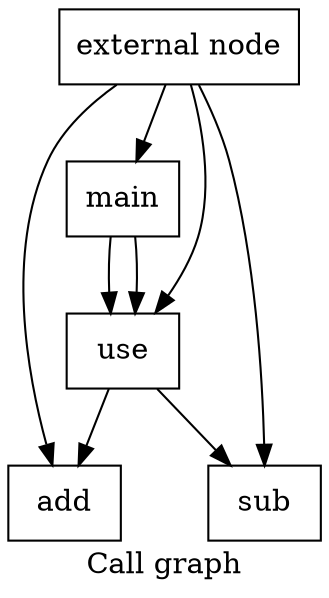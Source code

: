 digraph "Call graph" {
	label="Call graph";

	Node0x7fd363c0b0e0 [shape=record,label="{external node}"];
	Node0x7fd363c0b0e0 -> Node0x7fd363c0b170;
	Node0x7fd363c0b0e0 -> Node0x7fd363c0b1d0;
	Node0x7fd363c0b0e0 -> Node0x7fd363c0b270;
	Node0x7fd363c0b0e0 -> Node0x7fd363c0b350;
	Node0x7fd363c0b170 [shape=record,label="{add}"];
	Node0x7fd363c0b1d0 [shape=record,label="{sub}"];
	Node0x7fd363c0b270 [shape=record,label="{use}"];
	Node0x7fd363c0b270 -> Node0x7fd363c0b1d0;
	Node0x7fd363c0b270 -> Node0x7fd363c0b170;
	Node0x7fd363c0b350 [shape=record,label="{main}"];
	Node0x7fd363c0b350 -> Node0x7fd363c0b270;
	Node0x7fd363c0b350 -> Node0x7fd363c0b270;
}
